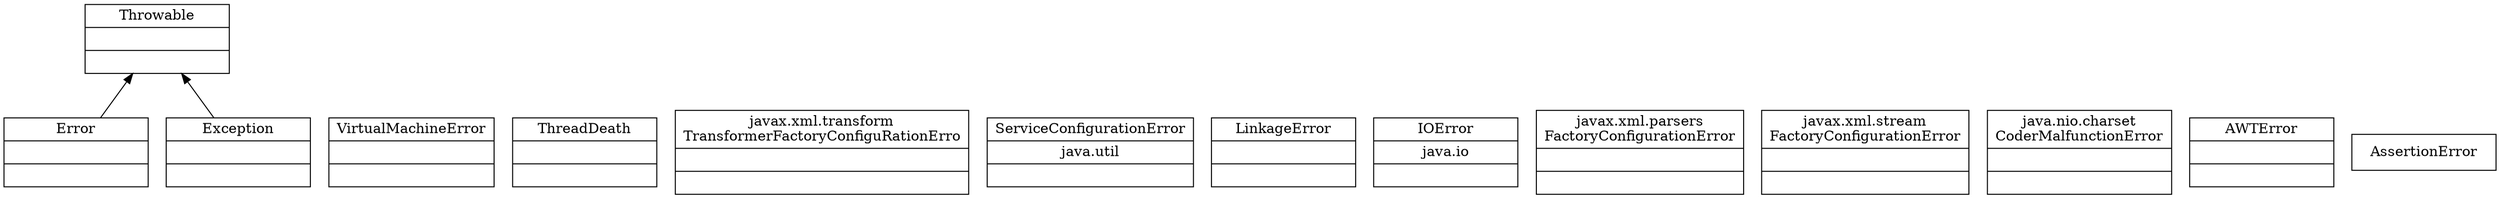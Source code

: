 digraph exception{
	rankdir="BT";
	node[shape="record",width=2];

	throwable[label="{Throwable\n||}"];
	error[label="{Error\n||}"];
	exception[label="{Exception\n||}"];
	
	error->throwable;
	exception->throwable;

	virtualMachineError[label="{VirtualMachineError\n||}"];
	threadDeath[label="{ThreadDeath\n||}"];
	transformerFactoryConfigurationError[label="{javax.xml.transform\nTransformerFactoryConfiguRationErro\n||}"];
	serviceConfigurationError[label="{ServiceConfigurationError\n|java.util|}"];
	linkageError[label="{LinkageError\n||}"];
	ioError[label="{IOError\n|java.io|}"];
	factoryConfigurationError_p[label="{javax.xml.parsers\nFactoryConfigurationError\n||}"];
	factoryConfigurationError_s[label="{javax.xml.stream\nFactoryConfigurationError\n||}"];
	coderMalfunctionError[label="{java.nio.charset\nCoderMalfunctionError\n||}"];
	awterror[label="{AWTError\n||}"];	
	assertionError[label="{AssertionError}"];
}
